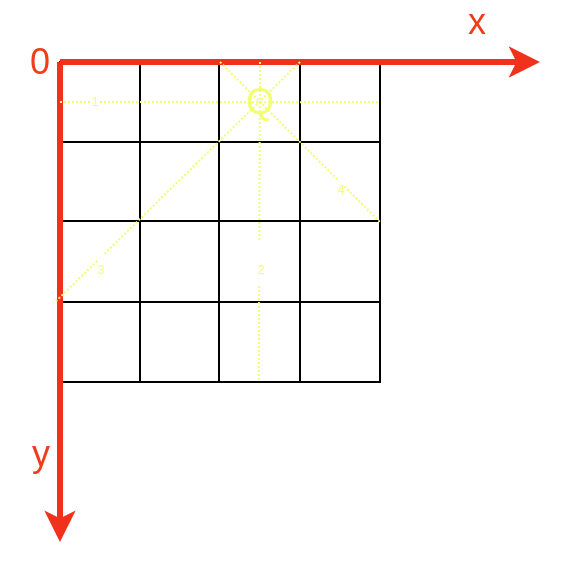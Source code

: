 <mxfile version="13.0.9">
    <diagram id="6hGFLwfOUW9BJ-s0fimq" name="Page-1">
        <mxGraphModel dx="898" dy="423" grid="1" gridSize="10" guides="1" tooltips="1" connect="1" arrows="1" fold="1" page="1" pageScale="1" pageWidth="827" pageHeight="1169" math="0" shadow="0">
            <root>
                <mxCell id="0"/>
                <mxCell id="1" parent="0"/>
                <mxCell id="22" value="" style="whiteSpace=wrap;html=1;aspect=fixed;" vertex="1" parent="1">
                    <mxGeometry x="160" y="160" width="160" height="160" as="geometry"/>
                </mxCell>
                <mxCell id="23" value="" style="endArrow=none;html=1;exitX=0;exitY=0.25;exitDx=0;exitDy=0;entryX=1;entryY=0.25;entryDx=0;entryDy=0;" edge="1" parent="1">
                    <mxGeometry width="50" height="50" relative="1" as="geometry">
                        <mxPoint x="160" y="239.5" as="sourcePoint"/>
                        <mxPoint x="320" y="239.5" as="targetPoint"/>
                    </mxGeometry>
                </mxCell>
                <mxCell id="25" value="" style="endArrow=none;html=1;exitX=0;exitY=0.25;exitDx=0;exitDy=0;entryX=1;entryY=0.25;entryDx=0;entryDy=0;" edge="1" parent="1">
                    <mxGeometry width="50" height="50" relative="1" as="geometry">
                        <mxPoint x="160" y="200" as="sourcePoint"/>
                        <mxPoint x="320" y="200" as="targetPoint"/>
                    </mxGeometry>
                </mxCell>
                <mxCell id="26" value="" style="endArrow=none;html=1;exitX=0;exitY=0.25;exitDx=0;exitDy=0;entryX=1;entryY=0.25;entryDx=0;entryDy=0;" edge="1" parent="1">
                    <mxGeometry width="50" height="50" relative="1" as="geometry">
                        <mxPoint x="160" y="280" as="sourcePoint"/>
                        <mxPoint x="320" y="280" as="targetPoint"/>
                    </mxGeometry>
                </mxCell>
                <mxCell id="27" value="" style="endArrow=none;html=1;entryX=0.25;entryY=0;entryDx=0;entryDy=0;exitX=0.25;exitY=1;exitDx=0;exitDy=0;" edge="1" parent="1" source="22" target="22">
                    <mxGeometry width="50" height="50" relative="1" as="geometry">
                        <mxPoint x="360" y="180" as="sourcePoint"/>
                        <mxPoint x="410" y="130" as="targetPoint"/>
                    </mxGeometry>
                </mxCell>
                <mxCell id="29" value="" style="endArrow=none;html=1;entryX=0.25;entryY=0;entryDx=0;entryDy=0;exitX=0.25;exitY=1;exitDx=0;exitDy=0;" edge="1" parent="1">
                    <mxGeometry width="50" height="50" relative="1" as="geometry">
                        <mxPoint x="239.5" y="320" as="sourcePoint"/>
                        <mxPoint x="239.5" y="160" as="targetPoint"/>
                    </mxGeometry>
                </mxCell>
                <mxCell id="30" value="" style="endArrow=none;html=1;entryX=0.25;entryY=0;entryDx=0;entryDy=0;exitX=0.25;exitY=1;exitDx=0;exitDy=0;" edge="1" parent="1">
                    <mxGeometry width="50" height="50" relative="1" as="geometry">
                        <mxPoint x="280" y="320" as="sourcePoint"/>
                        <mxPoint x="280" y="160" as="targetPoint"/>
                    </mxGeometry>
                </mxCell>
                <mxCell id="31" value="" style="endArrow=classic;html=1;exitX=0;exitY=0;exitDx=0;exitDy=0;strokeColor=#F0321D;strokeWidth=3;" edge="1" parent="1" source="22">
                    <mxGeometry width="50" height="50" relative="1" as="geometry">
                        <mxPoint x="390" y="250" as="sourcePoint"/>
                        <mxPoint x="400" y="160" as="targetPoint"/>
                    </mxGeometry>
                </mxCell>
                <mxCell id="33" value="x" style="edgeLabel;html=1;align=center;verticalAlign=middle;resizable=0;points=[];fontSize=18;fontColor=#F03C18;" vertex="1" connectable="0" parent="31">
                    <mxGeometry x="0.733" y="-1" relative="1" as="geometry">
                        <mxPoint y="-21" as="offset"/>
                    </mxGeometry>
                </mxCell>
                <mxCell id="32" value="" style="endArrow=classic;html=1;strokeColor=#F0321D;strokeWidth=3;exitX=0;exitY=0;exitDx=0;exitDy=0;" edge="1" parent="1" source="22">
                    <mxGeometry width="50" height="50" relative="1" as="geometry">
                        <mxPoint y="300" as="sourcePoint"/>
                        <mxPoint x="160" y="400" as="targetPoint"/>
                    </mxGeometry>
                </mxCell>
                <mxCell id="34" value="y" style="edgeLabel;html=1;align=center;verticalAlign=middle;resizable=0;points=[];fontSize=18;fontColor=#F03C18;" vertex="1" connectable="0" parent="32">
                    <mxGeometry x="0.633" relative="1" as="geometry">
                        <mxPoint x="-10" as="offset"/>
                    </mxGeometry>
                </mxCell>
                <mxCell id="35" value="0" style="text;html=1;strokeColor=none;fillColor=none;align=center;verticalAlign=middle;whiteSpace=wrap;rounded=0;fontSize=18;fontColor=#F03C18;" vertex="1" parent="1">
                    <mxGeometry x="130" y="150" width="40" height="20" as="geometry"/>
                </mxCell>
                <mxCell id="37" value="&lt;font color=&quot;#f1ff70&quot;&gt;Q&lt;/font&gt;" style="text;html=1;strokeColor=none;fillColor=none;align=center;verticalAlign=middle;whiteSpace=wrap;rounded=0;fontSize=18;fontColor=#F03C18;" vertex="1" parent="1">
                    <mxGeometry x="240" y="170" width="40" height="20" as="geometry"/>
                </mxCell>
                <mxCell id="38" value="" style="endArrow=none;dashed=1;html=1;strokeColor=#F1FF70;strokeWidth=1;fontSize=18;fontColor=#F03C18;entryX=0.994;entryY=0.126;entryDx=0;entryDy=0;entryPerimeter=0;dashPattern=1 1;" edge="1" parent="1" target="22">
                    <mxGeometry width="50" height="50" relative="1" as="geometry">
                        <mxPoint x="160" y="180" as="sourcePoint"/>
                        <mxPoint x="380" y="240" as="targetPoint"/>
                    </mxGeometry>
                </mxCell>
                <mxCell id="42" value="&lt;font color=&quot;#f1ff70&quot; style=&quot;font-size: 6px ; line-height: 0%&quot;&gt;1&lt;/font&gt;" style="edgeLabel;html=1;align=center;verticalAlign=middle;resizable=0;points=[];fontSize=18;fontColor=#F03C18;" vertex="1" connectable="0" parent="38">
                    <mxGeometry x="-0.786" relative="1" as="geometry">
                        <mxPoint y="-4.02" as="offset"/>
                    </mxGeometry>
                </mxCell>
                <mxCell id="39" value="" style="endArrow=none;dashed=1;html=1;strokeColor=#F1FF70;strokeWidth=1;fontSize=18;fontColor=#F03C18;dashPattern=1 1;entryX=0.621;entryY=0.999;entryDx=0;entryDy=0;entryPerimeter=0;" edge="1" parent="1" target="22">
                    <mxGeometry width="50" height="50" relative="1" as="geometry">
                        <mxPoint x="260" y="160" as="sourcePoint"/>
                        <mxPoint x="360" y="270" as="targetPoint"/>
                    </mxGeometry>
                </mxCell>
                <mxCell id="40" value="" style="endArrow=none;dashed=1;html=1;strokeColor=#F1FF70;strokeWidth=1;fontSize=18;fontColor=#F03C18;dashPattern=1 1;exitX=0.75;exitY=0;exitDx=0;exitDy=0;" edge="1" parent="1" source="22">
                    <mxGeometry width="50" height="50" relative="1" as="geometry">
                        <mxPoint x="390" y="220" as="sourcePoint"/>
                        <mxPoint x="157.6" y="280" as="targetPoint"/>
                    </mxGeometry>
                </mxCell>
                <mxCell id="41" value="" style="endArrow=none;dashed=1;html=1;strokeColor=#F1FF70;strokeWidth=1;fontSize=18;fontColor=#F03C18;dashPattern=1 1;" edge="1" parent="1">
                    <mxGeometry width="50" height="50" relative="1" as="geometry">
                        <mxPoint x="240" y="160" as="sourcePoint"/>
                        <mxPoint x="320" y="240" as="targetPoint"/>
                    </mxGeometry>
                </mxCell>
                <mxCell id="44" value="&lt;font color=&quot;#f1ff70&quot; style=&quot;font-size: 6px ; line-height: 0%&quot;&gt;3&lt;/font&gt;" style="edgeLabel;html=1;align=center;verticalAlign=middle;resizable=0;points=[];fontSize=18;fontColor=#F03C18;" vertex="1" connectable="0" parent="1">
                    <mxGeometry x="-0.786" relative="1" as="geometry">
                        <mxPoint x="180" y="260" as="offset"/>
                    </mxGeometry>
                </mxCell>
                <mxCell id="45" value="&lt;font color=&quot;#f1ff70&quot; style=&quot;font-size: 6px ; line-height: 0%&quot;&gt;2&lt;/font&gt;" style="edgeLabel;html=1;align=center;verticalAlign=middle;resizable=0;points=[];fontSize=18;fontColor=#F03C18;" vertex="1" connectable="0" parent="1">
                    <mxGeometry x="-0.786" relative="1" as="geometry">
                        <mxPoint x="260" y="260" as="offset"/>
                    </mxGeometry>
                </mxCell>
                <mxCell id="46" value="&lt;font color=&quot;#f1ff70&quot; style=&quot;font-size: 6px ; line-height: 0%&quot;&gt;4&lt;/font&gt;" style="edgeLabel;html=1;align=center;verticalAlign=middle;resizable=0;points=[];fontSize=18;fontColor=#F03C18;" vertex="1" connectable="0" parent="1">
                    <mxGeometry x="-0.786" relative="1" as="geometry">
                        <mxPoint x="300" y="220" as="offset"/>
                    </mxGeometry>
                </mxCell>
            </root>
        </mxGraphModel>
    </diagram>
</mxfile>